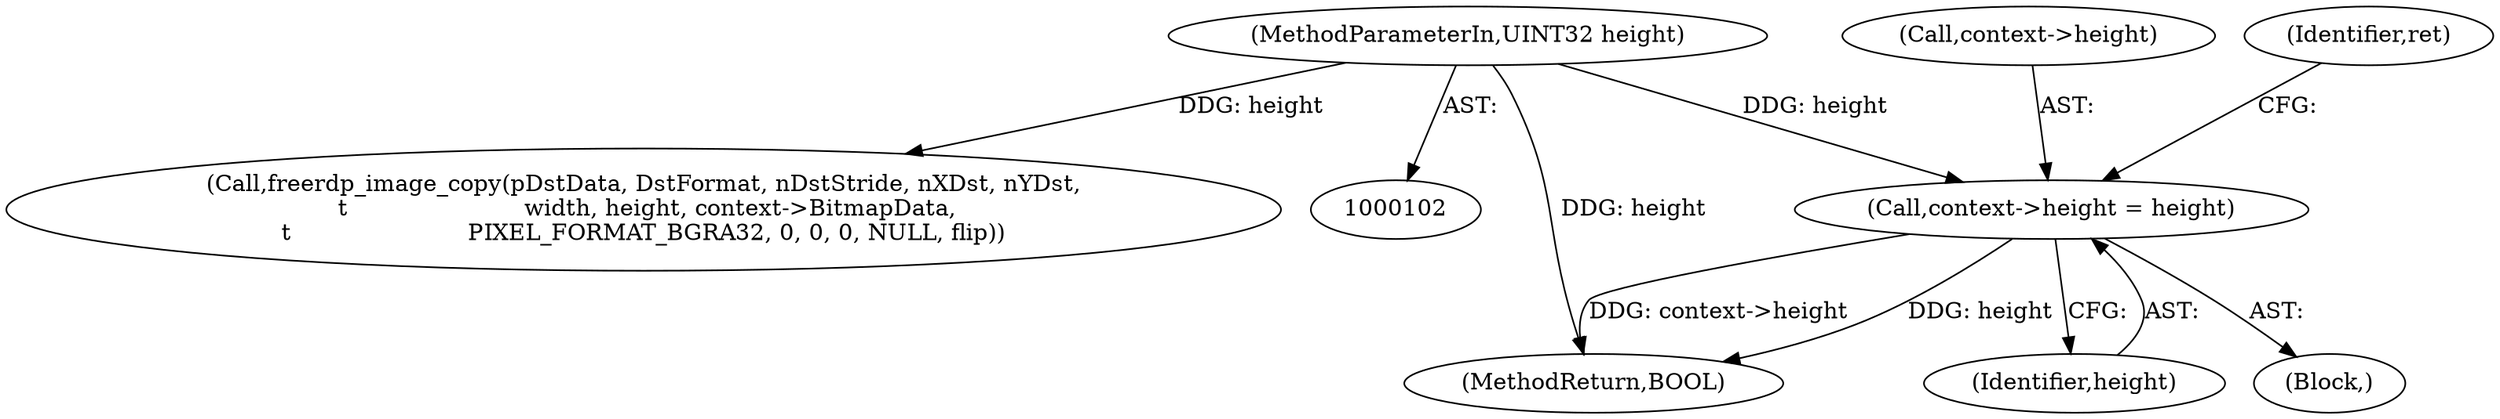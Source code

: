 digraph "0_FreeRDP_d1112c279bd1a327e8e4d0b5f371458bf2579659_0@pointer" {
"1000191" [label="(Call,context->height = height)"];
"1000106" [label="(MethodParameterIn,UINT32 height)"];
"1000236" [label="(MethodReturn,BOOL)"];
"1000106" [label="(MethodParameterIn,UINT32 height)"];
"1000195" [label="(Identifier,height)"];
"1000191" [label="(Call,context->height = height)"];
"1000192" [label="(Call,context->height)"];
"1000117" [label="(Block,)"];
"1000215" [label="(Call,freerdp_image_copy(pDstData, DstFormat, nDstStride, nXDst, nYDst,\n \t                        width, height, context->BitmapData,\n\t                        PIXEL_FORMAT_BGRA32, 0, 0, 0, NULL, flip))"];
"1000197" [label="(Identifier,ret)"];
"1000191" -> "1000117"  [label="AST: "];
"1000191" -> "1000195"  [label="CFG: "];
"1000192" -> "1000191"  [label="AST: "];
"1000195" -> "1000191"  [label="AST: "];
"1000197" -> "1000191"  [label="CFG: "];
"1000191" -> "1000236"  [label="DDG: height"];
"1000191" -> "1000236"  [label="DDG: context->height"];
"1000106" -> "1000191"  [label="DDG: height"];
"1000106" -> "1000102"  [label="AST: "];
"1000106" -> "1000236"  [label="DDG: height"];
"1000106" -> "1000215"  [label="DDG: height"];
}
